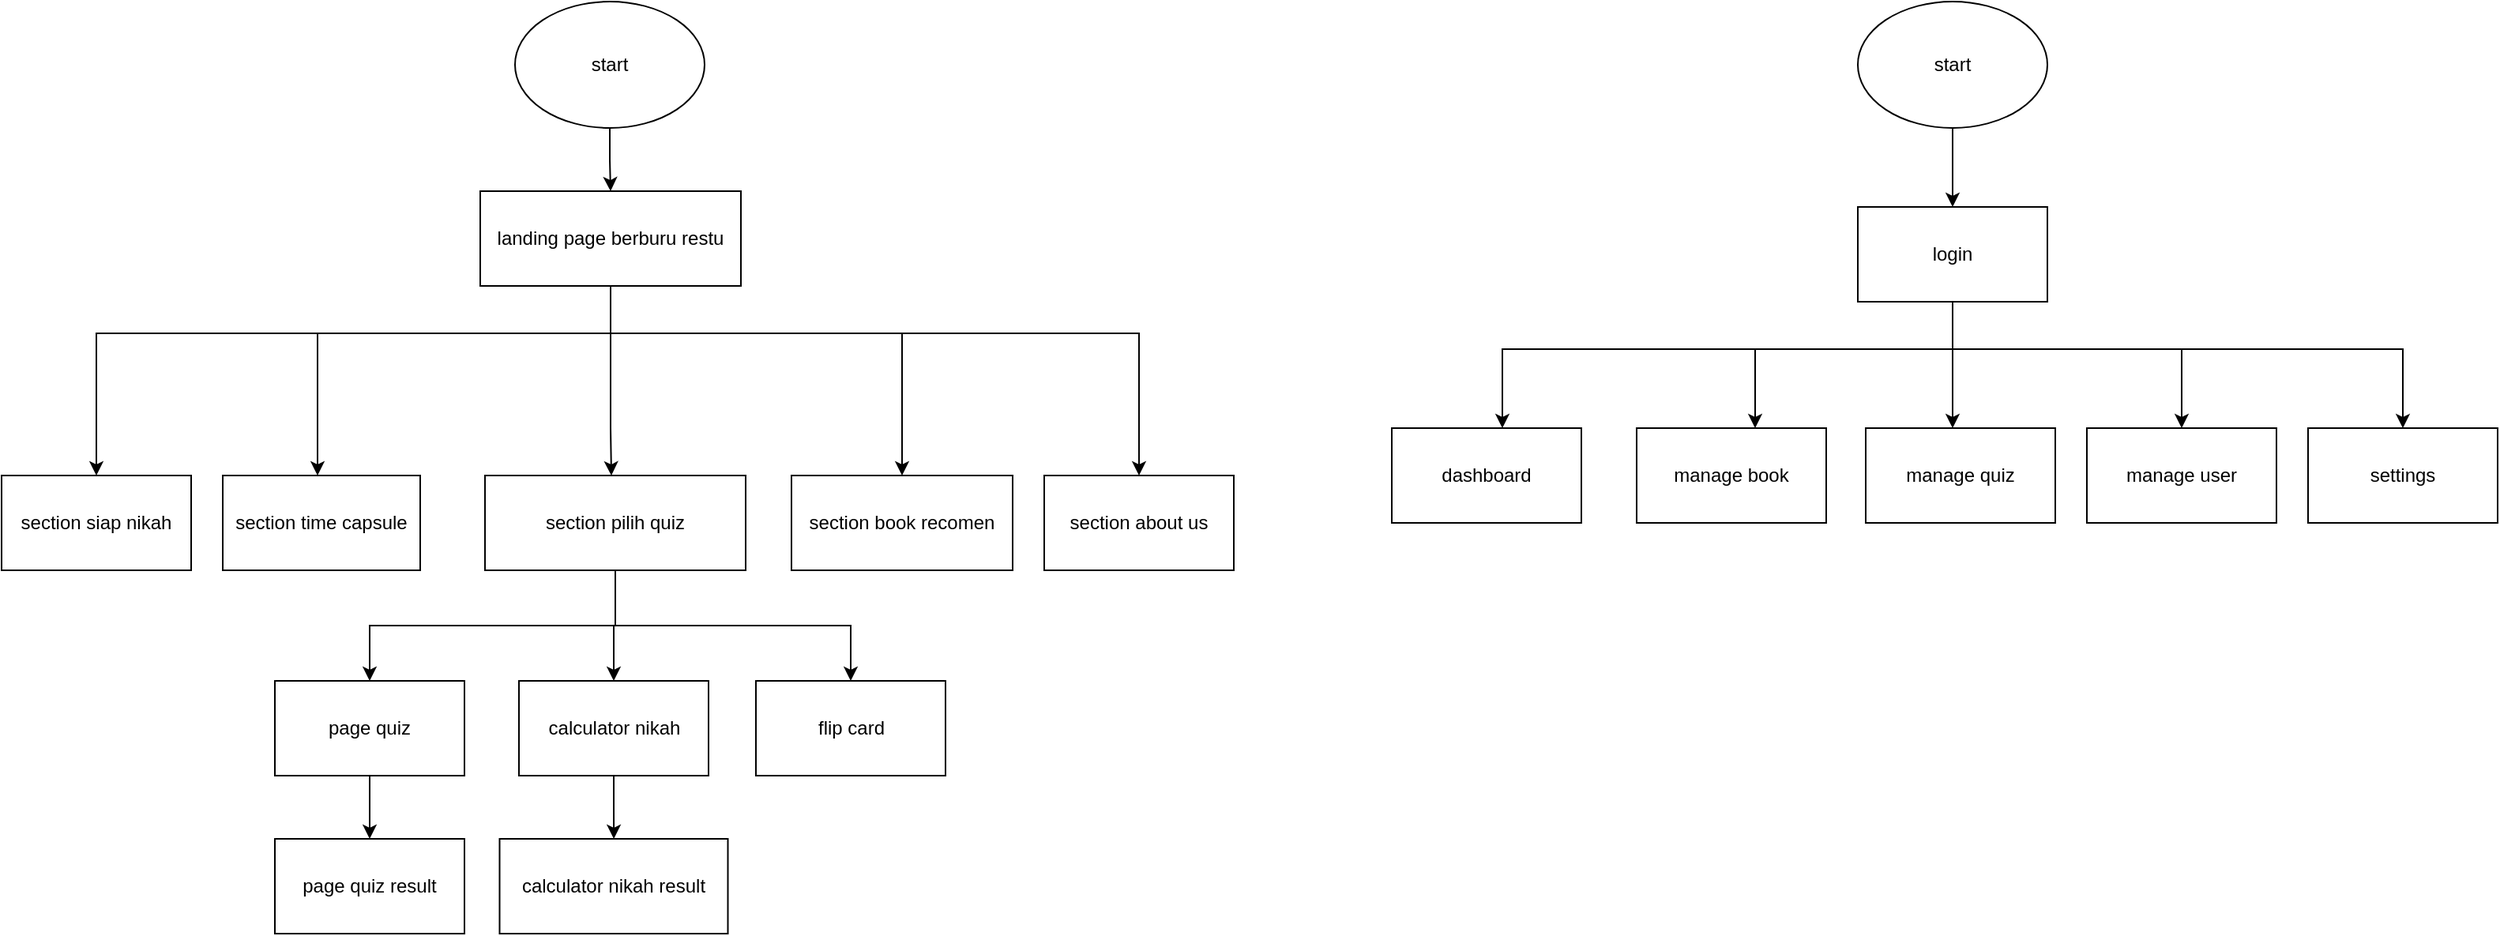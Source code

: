 <mxfile version="25.0.3">
  <diagram name="Page-1" id="2Y_VTfH1V45dgz86GOVy">
    <mxGraphModel dx="1195" dy="756" grid="1" gridSize="10" guides="1" tooltips="1" connect="1" arrows="1" fold="1" page="1" pageScale="1" pageWidth="850" pageHeight="1100" math="0" shadow="0">
      <root>
        <mxCell id="0" />
        <mxCell id="1" parent="0" />
        <mxCell id="rOWhNYUMoMen7fYs-kOh-45" style="edgeStyle=orthogonalEdgeStyle;rounded=0;orthogonalLoop=1;jettySize=auto;html=1;" edge="1" parent="1" source="rOWhNYUMoMen7fYs-kOh-6" target="rOWhNYUMoMen7fYs-kOh-7">
          <mxGeometry relative="1" as="geometry" />
        </mxCell>
        <mxCell id="rOWhNYUMoMen7fYs-kOh-6" value="start" style="ellipse;whiteSpace=wrap;html=1;" vertex="1" parent="1">
          <mxGeometry x="365" y="50" width="120" height="80" as="geometry" />
        </mxCell>
        <mxCell id="rOWhNYUMoMen7fYs-kOh-14" value="" style="edgeStyle=orthogonalEdgeStyle;rounded=0;orthogonalLoop=1;jettySize=auto;html=1;" edge="1" parent="1" source="rOWhNYUMoMen7fYs-kOh-7" target="rOWhNYUMoMen7fYs-kOh-13">
          <mxGeometry relative="1" as="geometry">
            <Array as="points">
              <mxPoint x="426" y="320" />
              <mxPoint x="426" y="320" />
            </Array>
          </mxGeometry>
        </mxCell>
        <mxCell id="rOWhNYUMoMen7fYs-kOh-34" value="" style="edgeStyle=orthogonalEdgeStyle;rounded=0;orthogonalLoop=1;jettySize=auto;html=1;" edge="1" parent="1" source="rOWhNYUMoMen7fYs-kOh-7" target="rOWhNYUMoMen7fYs-kOh-33">
          <mxGeometry relative="1" as="geometry">
            <Array as="points">
              <mxPoint x="426" y="260" />
              <mxPoint x="240" y="260" />
            </Array>
          </mxGeometry>
        </mxCell>
        <mxCell id="rOWhNYUMoMen7fYs-kOh-37" value="" style="edgeStyle=orthogonalEdgeStyle;rounded=0;orthogonalLoop=1;jettySize=auto;html=1;" edge="1" parent="1" source="rOWhNYUMoMen7fYs-kOh-7" target="rOWhNYUMoMen7fYs-kOh-36">
          <mxGeometry relative="1" as="geometry">
            <Array as="points">
              <mxPoint x="426" y="260" />
              <mxPoint x="610" y="260" />
            </Array>
          </mxGeometry>
        </mxCell>
        <mxCell id="rOWhNYUMoMen7fYs-kOh-38" style="edgeStyle=orthogonalEdgeStyle;rounded=0;orthogonalLoop=1;jettySize=auto;html=1;exitX=0.5;exitY=1;exitDx=0;exitDy=0;" edge="1" parent="1" source="rOWhNYUMoMen7fYs-kOh-7" target="rOWhNYUMoMen7fYs-kOh-19">
          <mxGeometry relative="1" as="geometry">
            <Array as="points">
              <mxPoint x="426" y="260" />
              <mxPoint x="100" y="260" />
            </Array>
          </mxGeometry>
        </mxCell>
        <mxCell id="rOWhNYUMoMen7fYs-kOh-40" value="" style="edgeStyle=orthogonalEdgeStyle;rounded=0;orthogonalLoop=1;jettySize=auto;html=1;" edge="1" parent="1" source="rOWhNYUMoMen7fYs-kOh-7" target="rOWhNYUMoMen7fYs-kOh-39">
          <mxGeometry relative="1" as="geometry">
            <Array as="points">
              <mxPoint x="426" y="260" />
              <mxPoint x="760" y="260" />
            </Array>
          </mxGeometry>
        </mxCell>
        <mxCell id="rOWhNYUMoMen7fYs-kOh-7" value="landing page berburu restu" style="rounded=0;whiteSpace=wrap;html=1;" vertex="1" parent="1">
          <mxGeometry x="343" y="170" width="165" height="60" as="geometry" />
        </mxCell>
        <mxCell id="rOWhNYUMoMen7fYs-kOh-29" style="edgeStyle=orthogonalEdgeStyle;rounded=0;orthogonalLoop=1;jettySize=auto;html=1;exitX=0.5;exitY=1;exitDx=0;exitDy=0;" edge="1" parent="1" source="rOWhNYUMoMen7fYs-kOh-13" target="rOWhNYUMoMen7fYs-kOh-17">
          <mxGeometry relative="1" as="geometry" />
        </mxCell>
        <mxCell id="rOWhNYUMoMen7fYs-kOh-30" style="edgeStyle=orthogonalEdgeStyle;rounded=0;orthogonalLoop=1;jettySize=auto;html=1;exitX=0.5;exitY=1;exitDx=0;exitDy=0;" edge="1" parent="1" source="rOWhNYUMoMen7fYs-kOh-13" target="rOWhNYUMoMen7fYs-kOh-21">
          <mxGeometry relative="1" as="geometry" />
        </mxCell>
        <mxCell id="rOWhNYUMoMen7fYs-kOh-31" style="edgeStyle=orthogonalEdgeStyle;rounded=0;orthogonalLoop=1;jettySize=auto;html=1;exitX=0.5;exitY=1;exitDx=0;exitDy=0;entryX=0.5;entryY=0;entryDx=0;entryDy=0;" edge="1" parent="1" source="rOWhNYUMoMen7fYs-kOh-13" target="rOWhNYUMoMen7fYs-kOh-24">
          <mxGeometry relative="1" as="geometry" />
        </mxCell>
        <mxCell id="rOWhNYUMoMen7fYs-kOh-13" value="section pilih quiz" style="rounded=0;whiteSpace=wrap;html=1;" vertex="1" parent="1">
          <mxGeometry x="346" y="350" width="165" height="60" as="geometry" />
        </mxCell>
        <mxCell id="rOWhNYUMoMen7fYs-kOh-42" value="" style="edgeStyle=orthogonalEdgeStyle;rounded=0;orthogonalLoop=1;jettySize=auto;html=1;" edge="1" parent="1" source="rOWhNYUMoMen7fYs-kOh-17" target="rOWhNYUMoMen7fYs-kOh-41">
          <mxGeometry relative="1" as="geometry" />
        </mxCell>
        <mxCell id="rOWhNYUMoMen7fYs-kOh-17" value="calculator nikah" style="whiteSpace=wrap;html=1;rounded=0;" vertex="1" parent="1">
          <mxGeometry x="367.5" y="480" width="120" height="60" as="geometry" />
        </mxCell>
        <mxCell id="rOWhNYUMoMen7fYs-kOh-19" value="section siap nikah" style="whiteSpace=wrap;html=1;rounded=0;" vertex="1" parent="1">
          <mxGeometry x="40" y="350" width="120" height="60" as="geometry" />
        </mxCell>
        <mxCell id="rOWhNYUMoMen7fYs-kOh-44" value="" style="edgeStyle=orthogonalEdgeStyle;rounded=0;orthogonalLoop=1;jettySize=auto;html=1;" edge="1" parent="1" source="rOWhNYUMoMen7fYs-kOh-21" target="rOWhNYUMoMen7fYs-kOh-43">
          <mxGeometry relative="1" as="geometry" />
        </mxCell>
        <mxCell id="rOWhNYUMoMen7fYs-kOh-21" value="page quiz" style="whiteSpace=wrap;html=1;rounded=0;" vertex="1" parent="1">
          <mxGeometry x="213" y="480" width="120" height="60" as="geometry" />
        </mxCell>
        <mxCell id="rOWhNYUMoMen7fYs-kOh-24" value="flip card" style="whiteSpace=wrap;html=1;rounded=0;" vertex="1" parent="1">
          <mxGeometry x="517.5" y="480" width="120" height="60" as="geometry" />
        </mxCell>
        <mxCell id="rOWhNYUMoMen7fYs-kOh-33" value="section time capsule" style="rounded=0;whiteSpace=wrap;html=1;" vertex="1" parent="1">
          <mxGeometry x="180" y="350" width="125" height="60" as="geometry" />
        </mxCell>
        <mxCell id="rOWhNYUMoMen7fYs-kOh-36" value="section book recomen" style="rounded=0;whiteSpace=wrap;html=1;" vertex="1" parent="1">
          <mxGeometry x="540" y="350" width="140" height="60" as="geometry" />
        </mxCell>
        <mxCell id="rOWhNYUMoMen7fYs-kOh-39" value="section about us" style="rounded=0;whiteSpace=wrap;html=1;" vertex="1" parent="1">
          <mxGeometry x="700" y="350" width="120" height="60" as="geometry" />
        </mxCell>
        <mxCell id="rOWhNYUMoMen7fYs-kOh-41" value="calculator nikah result" style="whiteSpace=wrap;html=1;rounded=0;" vertex="1" parent="1">
          <mxGeometry x="355.25" y="580" width="144.5" height="60" as="geometry" />
        </mxCell>
        <mxCell id="rOWhNYUMoMen7fYs-kOh-43" value="page quiz result" style="whiteSpace=wrap;html=1;rounded=0;" vertex="1" parent="1">
          <mxGeometry x="213" y="580" width="120" height="60" as="geometry" />
        </mxCell>
        <mxCell id="rOWhNYUMoMen7fYs-kOh-48" value="" style="edgeStyle=orthogonalEdgeStyle;rounded=0;orthogonalLoop=1;jettySize=auto;html=1;" edge="1" parent="1" source="rOWhNYUMoMen7fYs-kOh-46" target="rOWhNYUMoMen7fYs-kOh-47">
          <mxGeometry relative="1" as="geometry" />
        </mxCell>
        <mxCell id="rOWhNYUMoMen7fYs-kOh-46" value="start" style="ellipse;whiteSpace=wrap;html=1;" vertex="1" parent="1">
          <mxGeometry x="1215" y="50" width="120" height="80" as="geometry" />
        </mxCell>
        <mxCell id="rOWhNYUMoMen7fYs-kOh-50" value="" style="edgeStyle=orthogonalEdgeStyle;rounded=0;orthogonalLoop=1;jettySize=auto;html=1;" edge="1" parent="1" source="rOWhNYUMoMen7fYs-kOh-47" target="rOWhNYUMoMen7fYs-kOh-49">
          <mxGeometry relative="1" as="geometry">
            <Array as="points">
              <mxPoint x="1275" y="270" />
              <mxPoint x="990" y="270" />
            </Array>
          </mxGeometry>
        </mxCell>
        <mxCell id="rOWhNYUMoMen7fYs-kOh-52" value="" style="edgeStyle=orthogonalEdgeStyle;rounded=0;orthogonalLoop=1;jettySize=auto;html=1;" edge="1" parent="1" source="rOWhNYUMoMen7fYs-kOh-47" target="rOWhNYUMoMen7fYs-kOh-51">
          <mxGeometry relative="1" as="geometry">
            <Array as="points">
              <mxPoint x="1275" y="270" />
              <mxPoint x="1150" y="270" />
            </Array>
          </mxGeometry>
        </mxCell>
        <mxCell id="rOWhNYUMoMen7fYs-kOh-54" value="" style="edgeStyle=orthogonalEdgeStyle;rounded=0;orthogonalLoop=1;jettySize=auto;html=1;" edge="1" parent="1" source="rOWhNYUMoMen7fYs-kOh-47" target="rOWhNYUMoMen7fYs-kOh-53">
          <mxGeometry relative="1" as="geometry">
            <Array as="points">
              <mxPoint x="1275" y="300" />
              <mxPoint x="1275" y="300" />
            </Array>
          </mxGeometry>
        </mxCell>
        <mxCell id="rOWhNYUMoMen7fYs-kOh-56" value="" style="edgeStyle=orthogonalEdgeStyle;rounded=0;orthogonalLoop=1;jettySize=auto;html=1;" edge="1" parent="1" source="rOWhNYUMoMen7fYs-kOh-47" target="rOWhNYUMoMen7fYs-kOh-55">
          <mxGeometry relative="1" as="geometry">
            <Array as="points">
              <mxPoint x="1275" y="270" />
              <mxPoint x="1420" y="270" />
            </Array>
          </mxGeometry>
        </mxCell>
        <mxCell id="rOWhNYUMoMen7fYs-kOh-58" value="" style="edgeStyle=orthogonalEdgeStyle;rounded=0;orthogonalLoop=1;jettySize=auto;html=1;" edge="1" parent="1" source="rOWhNYUMoMen7fYs-kOh-47" target="rOWhNYUMoMen7fYs-kOh-57">
          <mxGeometry relative="1" as="geometry">
            <Array as="points">
              <mxPoint x="1275" y="270" />
              <mxPoint x="1560" y="270" />
            </Array>
          </mxGeometry>
        </mxCell>
        <mxCell id="rOWhNYUMoMen7fYs-kOh-47" value="login" style="whiteSpace=wrap;html=1;" vertex="1" parent="1">
          <mxGeometry x="1215" y="180" width="120" height="60" as="geometry" />
        </mxCell>
        <mxCell id="rOWhNYUMoMen7fYs-kOh-49" value="dashboard" style="whiteSpace=wrap;html=1;" vertex="1" parent="1">
          <mxGeometry x="920" y="320" width="120" height="60" as="geometry" />
        </mxCell>
        <mxCell id="rOWhNYUMoMen7fYs-kOh-51" value="manage book" style="whiteSpace=wrap;html=1;" vertex="1" parent="1">
          <mxGeometry x="1075" y="320" width="120" height="60" as="geometry" />
        </mxCell>
        <mxCell id="rOWhNYUMoMen7fYs-kOh-53" value="manage quiz" style="whiteSpace=wrap;html=1;" vertex="1" parent="1">
          <mxGeometry x="1220" y="320" width="120" height="60" as="geometry" />
        </mxCell>
        <mxCell id="rOWhNYUMoMen7fYs-kOh-55" value="manage user" style="whiteSpace=wrap;html=1;" vertex="1" parent="1">
          <mxGeometry x="1360" y="320" width="120" height="60" as="geometry" />
        </mxCell>
        <mxCell id="rOWhNYUMoMen7fYs-kOh-57" value="settings" style="whiteSpace=wrap;html=1;" vertex="1" parent="1">
          <mxGeometry x="1500" y="320" width="120" height="60" as="geometry" />
        </mxCell>
      </root>
    </mxGraphModel>
  </diagram>
</mxfile>
